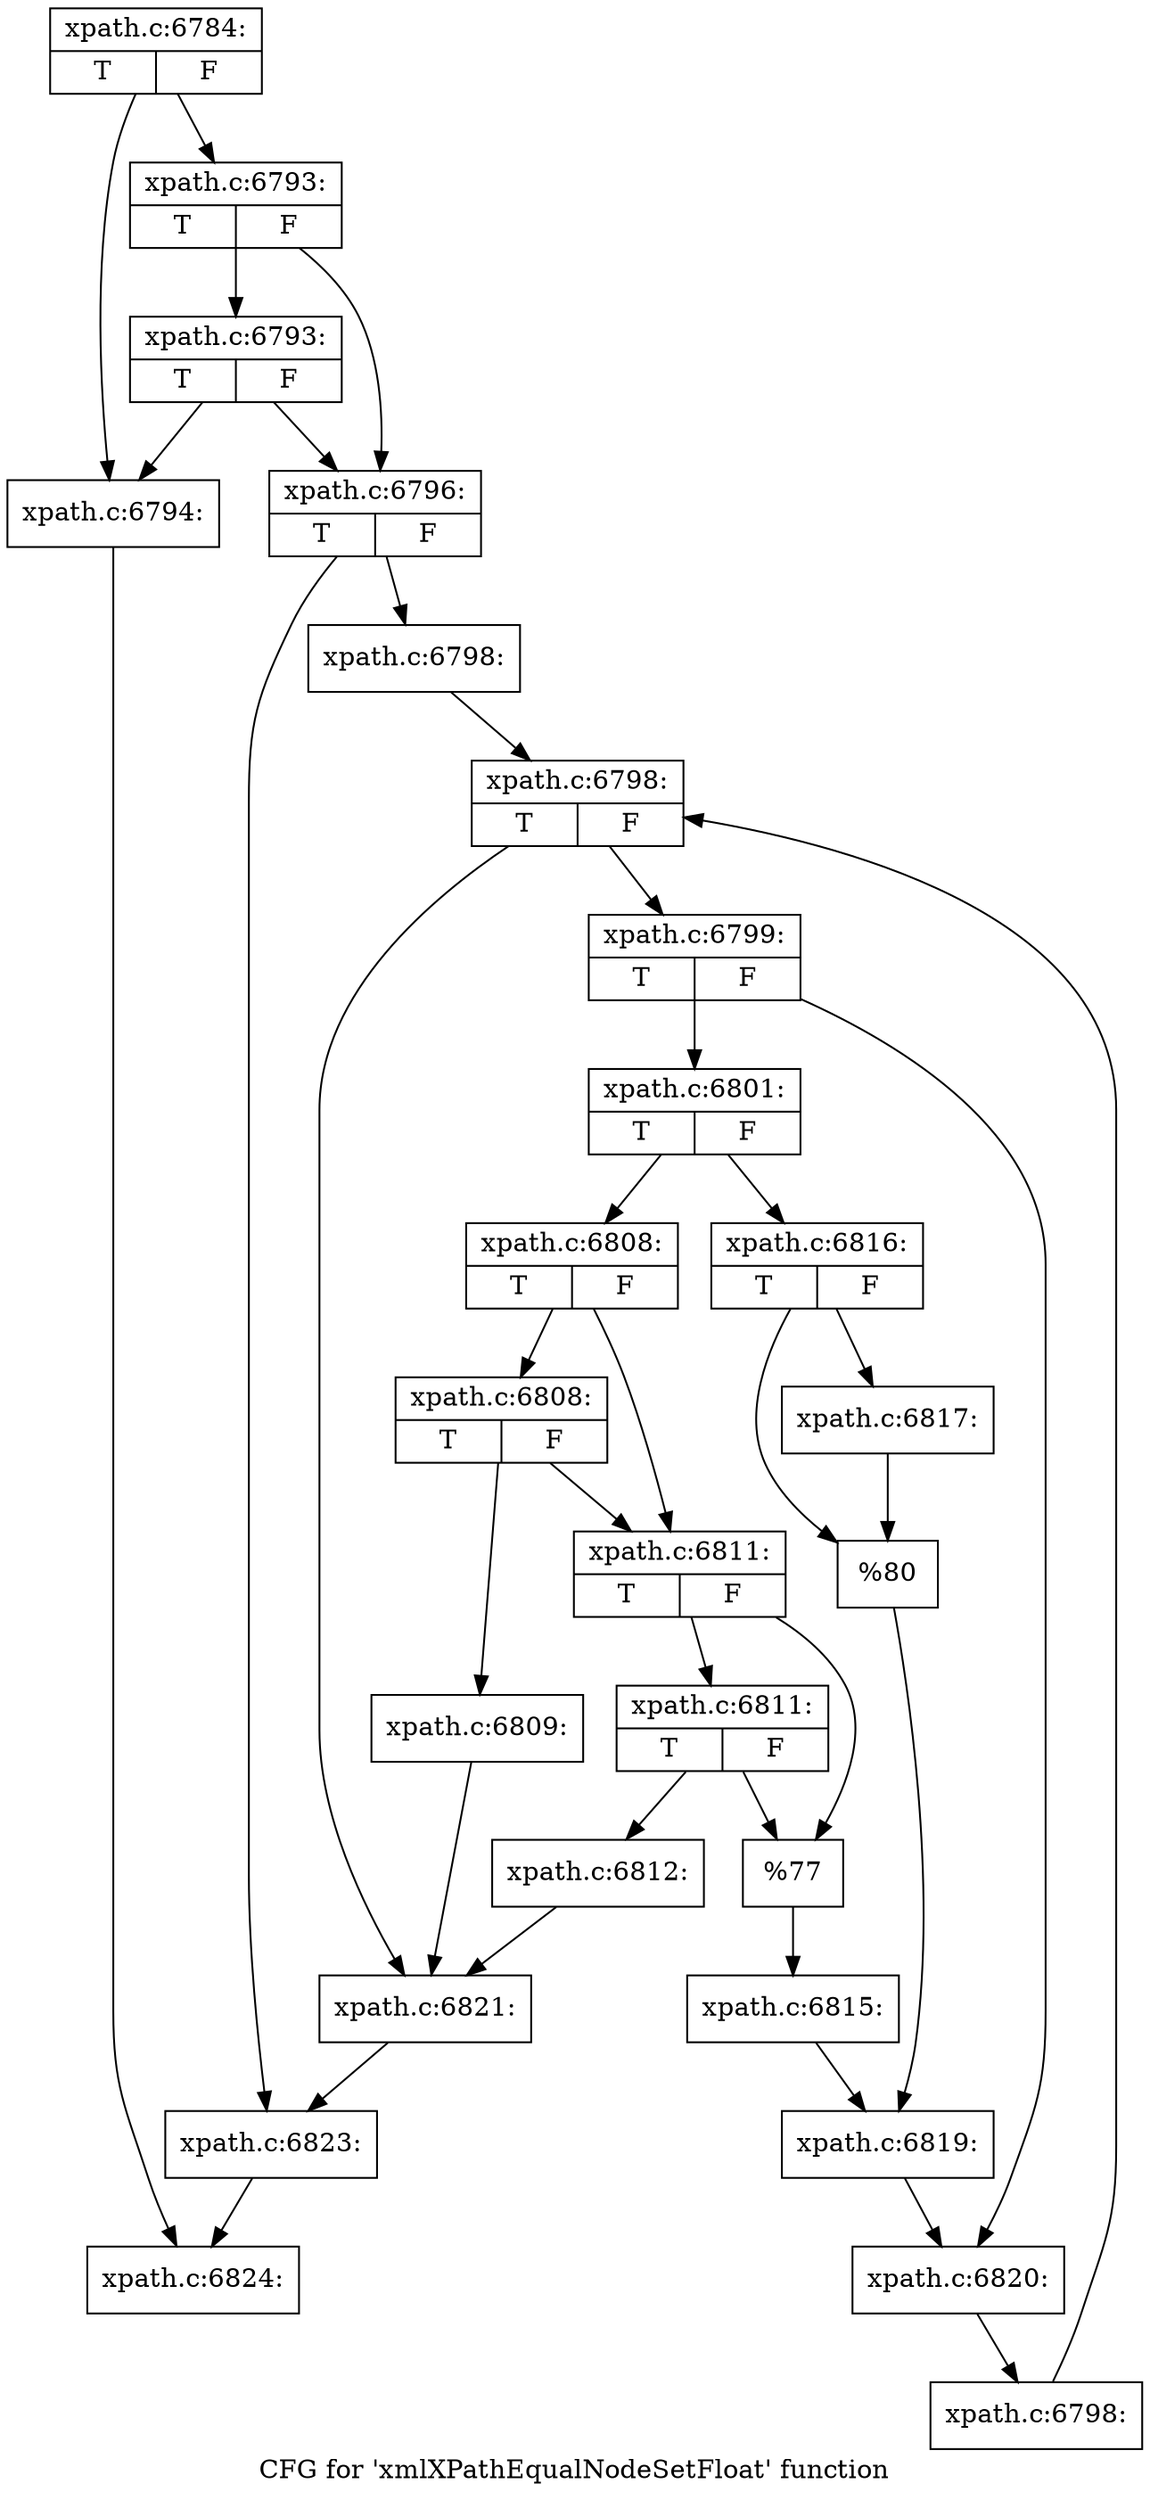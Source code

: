 digraph "CFG for 'xmlXPathEqualNodeSetFloat' function" {
	label="CFG for 'xmlXPathEqualNodeSetFloat' function";

	Node0x4db5130 [shape=record,label="{xpath.c:6784:|{<s0>T|<s1>F}}"];
	Node0x4db5130 -> Node0x4dc5000;
	Node0x4db5130 -> Node0x4dc50a0;
	Node0x4dc50a0 [shape=record,label="{xpath.c:6793:|{<s0>T|<s1>F}}"];
	Node0x4dc50a0 -> Node0x4dc53b0;
	Node0x4dc50a0 -> Node0x4dc5050;
	Node0x4dc53b0 [shape=record,label="{xpath.c:6793:|{<s0>T|<s1>F}}"];
	Node0x4dc53b0 -> Node0x4dc5000;
	Node0x4dc53b0 -> Node0x4dc5050;
	Node0x4dc5000 [shape=record,label="{xpath.c:6794:}"];
	Node0x4dc5000 -> Node0x4dc3130;
	Node0x4dc5050 [shape=record,label="{xpath.c:6796:|{<s0>T|<s1>F}}"];
	Node0x4dc5050 -> Node0x4dc5f10;
	Node0x4dc5050 -> Node0x4dc5f60;
	Node0x4dc5f10 [shape=record,label="{xpath.c:6798:}"];
	Node0x4dc5f10 -> Node0x4dc6450;
	Node0x4dc6450 [shape=record,label="{xpath.c:6798:|{<s0>T|<s1>F}}"];
	Node0x4dc6450 -> Node0x4a2d300;
	Node0x4dc6450 -> Node0x4dc62b0;
	Node0x4a2d300 [shape=record,label="{xpath.c:6799:|{<s0>T|<s1>F}}"];
	Node0x4a2d300 -> Node0x4a2dcb0;
	Node0x4a2d300 -> Node0x4a2dd00;
	Node0x4a2dcb0 [shape=record,label="{xpath.c:6801:|{<s0>T|<s1>F}}"];
	Node0x4a2dcb0 -> Node0x4a2f0b0;
	Node0x4a2dcb0 -> Node0x4a2f010;
	Node0x4a2f010 [shape=record,label="{xpath.c:6808:|{<s0>T|<s1>F}}"];
	Node0x4a2f010 -> Node0x4a2f510;
	Node0x4a2f010 -> Node0x4a2f560;
	Node0x4a2f560 [shape=record,label="{xpath.c:6808:|{<s0>T|<s1>F}}"];
	Node0x4a2f560 -> Node0x4a2f470;
	Node0x4a2f560 -> Node0x4a2f510;
	Node0x4a2f470 [shape=record,label="{xpath.c:6809:}"];
	Node0x4a2f470 -> Node0x4dc62b0;
	Node0x4a2f510 [shape=record,label="{xpath.c:6811:|{<s0>T|<s1>F}}"];
	Node0x4a2f510 -> Node0x4a2fd90;
	Node0x4a2f510 -> Node0x4a2fd40;
	Node0x4a2fd90 [shape=record,label="{xpath.c:6811:|{<s0>T|<s1>F}}"];
	Node0x4a2fd90 -> Node0x4a2fcf0;
	Node0x4a2fd90 -> Node0x4a2fd40;
	Node0x4a2fcf0 [shape=record,label="{xpath.c:6812:}"];
	Node0x4a2fcf0 -> Node0x4dc62b0;
	Node0x4a2fd40 [shape=record,label="{%77}"];
	Node0x4a2fd40 -> Node0x4a2f4c0;
	Node0x4a2f4c0 [shape=record,label="{xpath.c:6815:}"];
	Node0x4a2f4c0 -> Node0x4a2f060;
	Node0x4a2f0b0 [shape=record,label="{xpath.c:6816:|{<s0>T|<s1>F}}"];
	Node0x4a2f0b0 -> Node0x4a307a0;
	Node0x4a2f0b0 -> Node0x4a307f0;
	Node0x4a307a0 [shape=record,label="{xpath.c:6817:}"];
	Node0x4a307a0 -> Node0x4a307f0;
	Node0x4a307f0 [shape=record,label="{%80}"];
	Node0x4a307f0 -> Node0x4a2f060;
	Node0x4a2f060 [shape=record,label="{xpath.c:6819:}"];
	Node0x4a2f060 -> Node0x4a2dd00;
	Node0x4a2dd00 [shape=record,label="{xpath.c:6820:}"];
	Node0x4a2dd00 -> Node0x4a2d270;
	Node0x4a2d270 [shape=record,label="{xpath.c:6798:}"];
	Node0x4a2d270 -> Node0x4dc6450;
	Node0x4dc62b0 [shape=record,label="{xpath.c:6821:}"];
	Node0x4dc62b0 -> Node0x4dc5f60;
	Node0x4dc5f60 [shape=record,label="{xpath.c:6823:}"];
	Node0x4dc5f60 -> Node0x4dc3130;
	Node0x4dc3130 [shape=record,label="{xpath.c:6824:}"];
}
